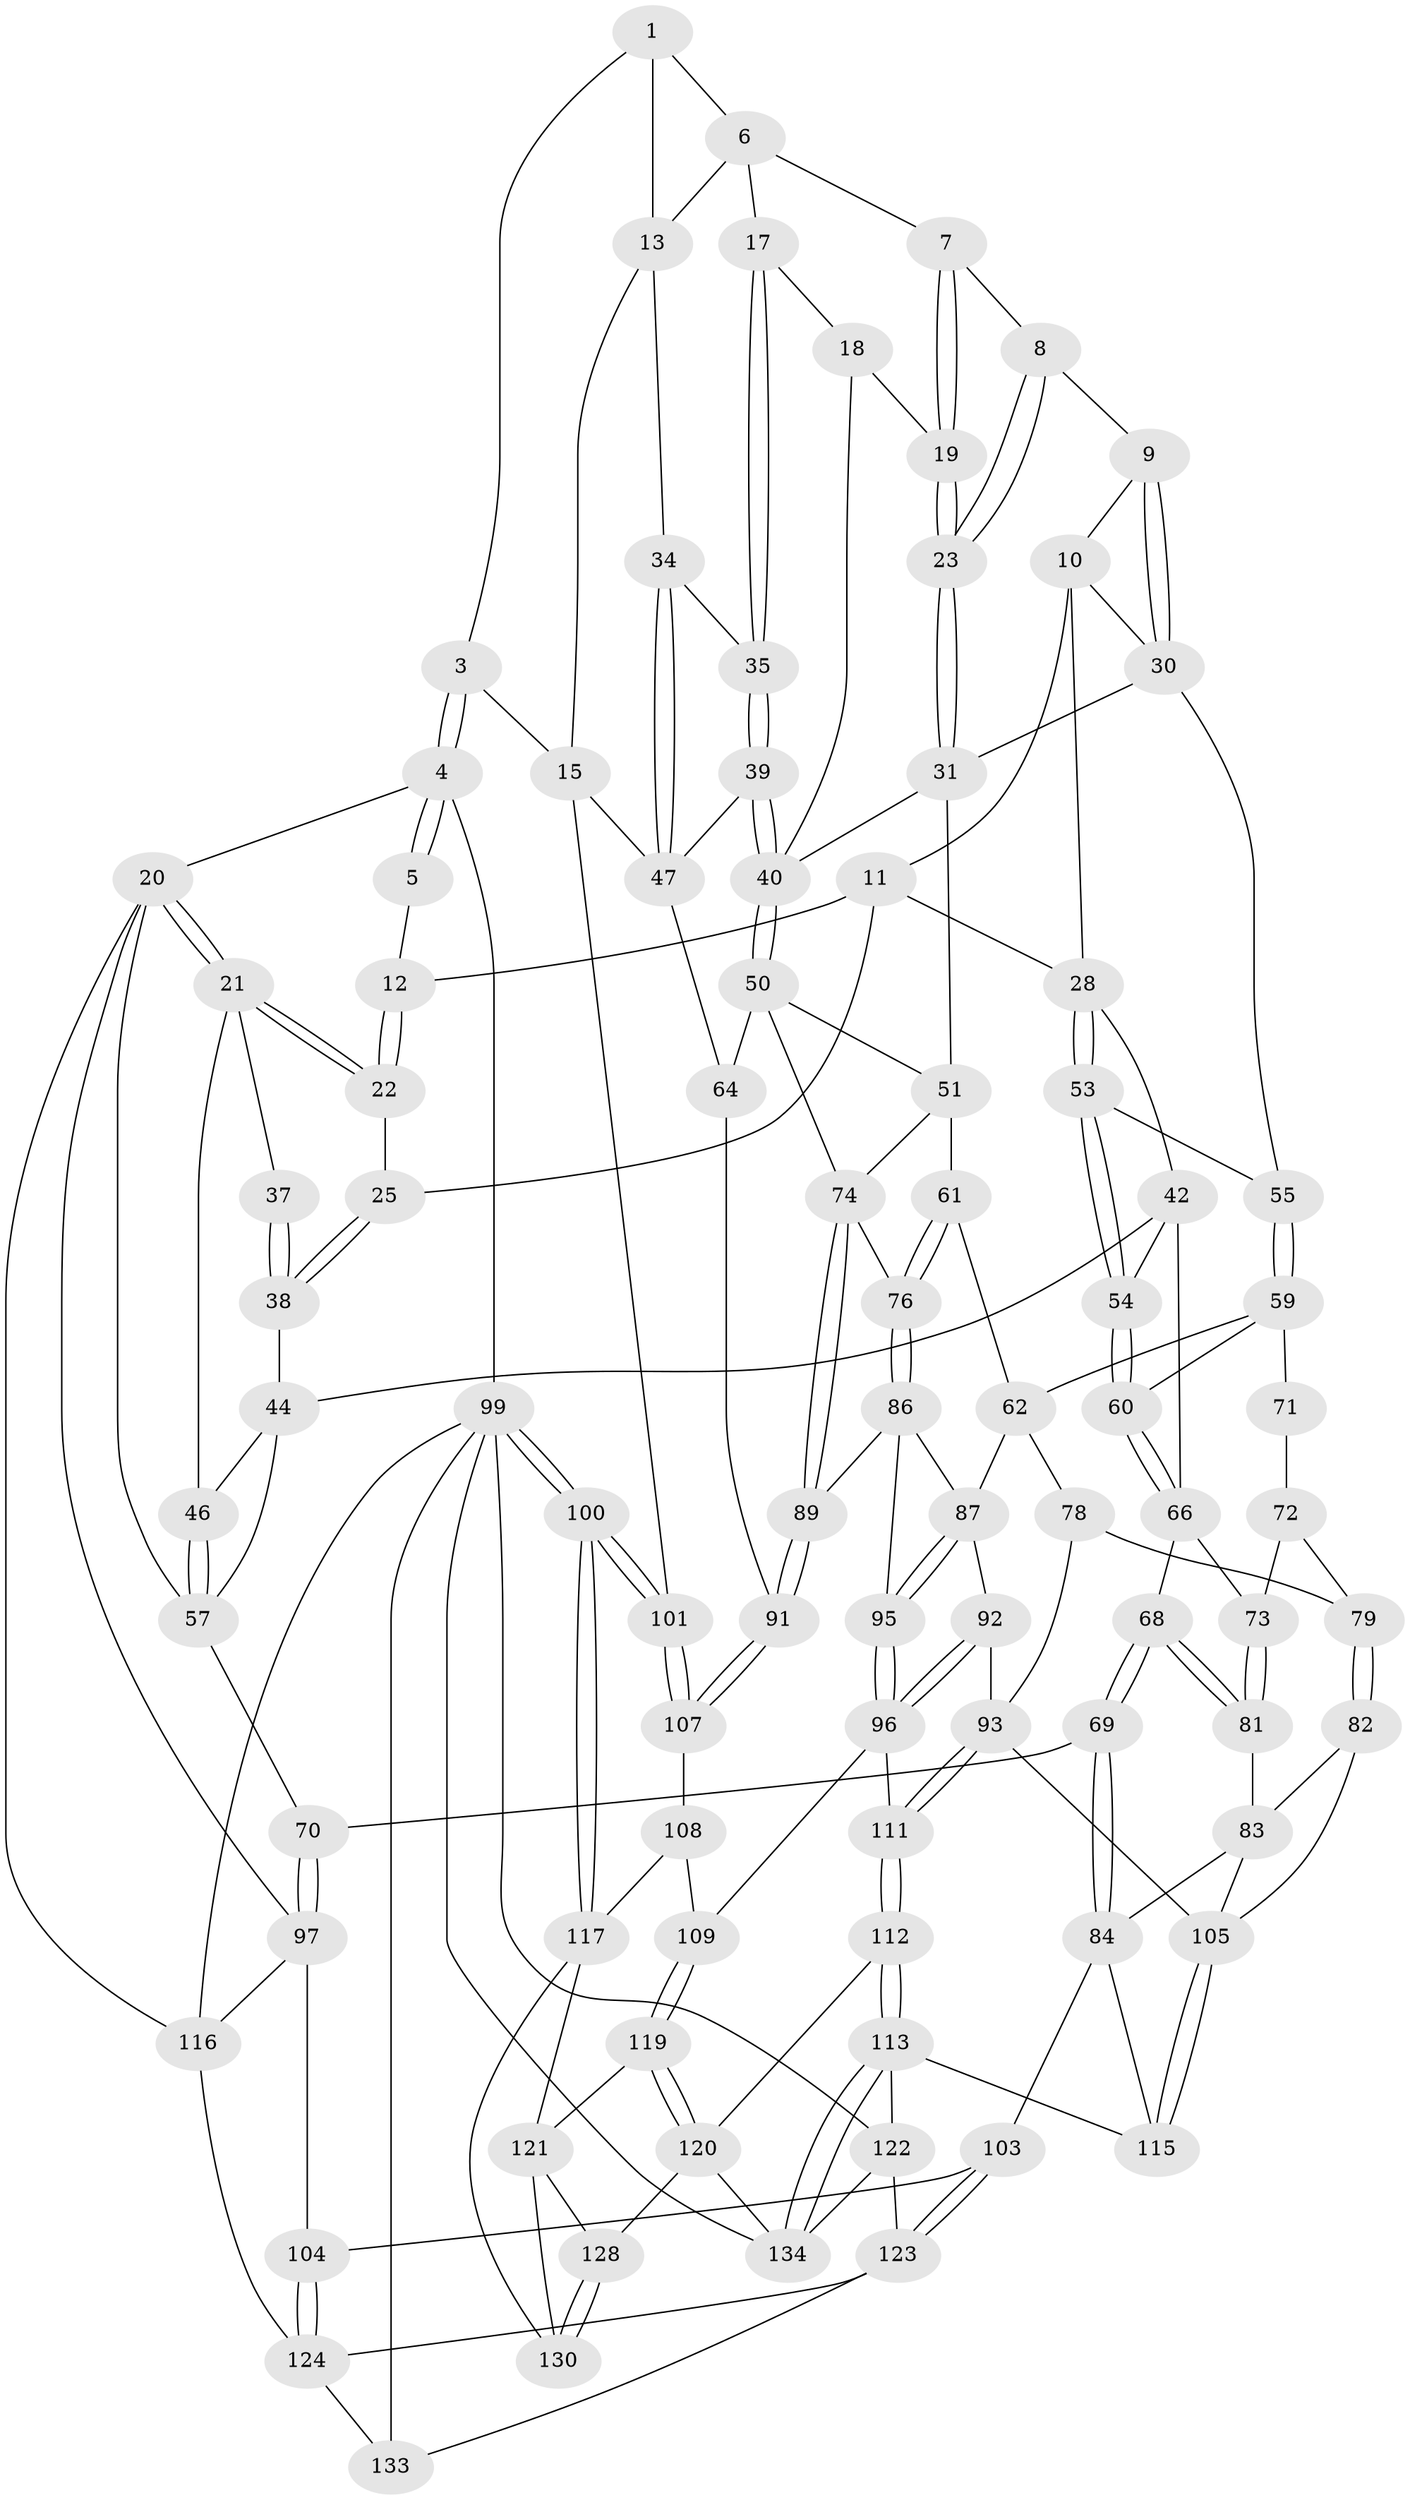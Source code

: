 // Generated by graph-tools (version 1.1) at 2025/52/02/27/25 19:52:39]
// undirected, 94 vertices, 212 edges
graph export_dot {
graph [start="1"]
  node [color=gray90,style=filled];
  1 [pos="+0.8138655348930134+0",super="+2"];
  3 [pos="+1+0.046403119933141494"];
  4 [pos="+1+0"];
  5 [pos="+0.813844422462861+0"];
  6 [pos="+0.8115611634990768+0",super="+14"];
  7 [pos="+0.6547737979527016+0.07292020715490838"];
  8 [pos="+0.4768160635914415+0"];
  9 [pos="+0.4548057772421825+0"];
  10 [pos="+0.363679620141899+0",super="+27"];
  11 [pos="+0.360998839762167+0",super="+24"];
  12 [pos="+0.35017160817730814+0"];
  13 [pos="+0.9645367083078641+0.056258191177231624",super="+16"];
  15 [pos="+1+0.24698695728367473",super="+48"];
  17 [pos="+0.8326482800502758+0.07302584060609821"];
  18 [pos="+0.780533658059863+0.0990450346933112"];
  19 [pos="+0.6799488820703135+0.11773628013632148"];
  20 [pos="+0+0",super="+56"];
  21 [pos="+0+0",super="+36"];
  22 [pos="+0+0"];
  23 [pos="+0.6431457107396646+0.19119993273137711"];
  25 [pos="+0.22239557947615607+0.15024488453827406",super="+26"];
  28 [pos="+0.3700487237287492+0.23156011137421978",super="+29"];
  30 [pos="+0.503319109967925+0.20754033610076084",super="+33"];
  31 [pos="+0.6428204757860317+0.19243845367625692",super="+32"];
  34 [pos="+0.978040010688513+0.16957381903292837"];
  35 [pos="+0.8501329059280502+0.10325586209409506"];
  37 [pos="+0.11873126166161341+0.15551396700732412"];
  38 [pos="+0.21218306733725387+0.17501517386042773"];
  39 [pos="+0.8360864509763272+0.2731903045960738"];
  40 [pos="+0.8160521658091214+0.2829172896773321",super="+41"];
  42 [pos="+0.2838558889688685+0.29603356341710274",super="+43"];
  44 [pos="+0.26661658009702627+0.29376060632495904",super="+45"];
  46 [pos="+0.08559909073123381+0.25413214795335753"];
  47 [pos="+0.8599958018828504+0.2770247612899676",super="+49"];
  50 [pos="+0.8081432743121351+0.2929307158601353",super="+65"];
  51 [pos="+0.7176796007914082+0.33460573601749843",super="+52"];
  53 [pos="+0.35680198453126244+0.25473817796049464"];
  54 [pos="+0.32166177901815196+0.295300668529736"];
  55 [pos="+0.46582320057563575+0.30437564035787545"];
  57 [pos="+0+0.3792599515261764",super="+58"];
  59 [pos="+0.4586417122751959+0.3343036105966165",super="+63"];
  60 [pos="+0.3655730068191555+0.34616948563248406"];
  61 [pos="+0.6232912020670472+0.33823485938608716"];
  62 [pos="+0.558100624545772+0.4087209548021774",super="+77"];
  64 [pos="+1+0.4764857210634164"];
  66 [pos="+0.36559070162235374+0.346418348407677",super="+67"];
  68 [pos="+0.27690120927928763+0.45996356186115583"];
  69 [pos="+0.2550405964196487+0.480439302785862"];
  70 [pos="+0.2398177349023124+0.4727814297139853"];
  71 [pos="+0.49786864041142265+0.39688865589925243"];
  72 [pos="+0.4119742130277945+0.43736107627553444",super="+80"];
  73 [pos="+0.3908070049850871+0.4341168949993887"];
  74 [pos="+0.807625778598821+0.45569928687073463",super="+75"];
  76 [pos="+0.6921679994008285+0.46705742045726373"];
  78 [pos="+0.5067015369216628+0.5325342359344288"];
  79 [pos="+0.4643930489387339+0.5310872723381845"];
  81 [pos="+0.3818164760020622+0.44203049319274934"];
  82 [pos="+0.43116504771430775+0.5525515979649525"];
  83 [pos="+0.3800313137782327+0.46388613190841327",super="+85"];
  84 [pos="+0.2826352148490114+0.5929834150961427",super="+102"];
  86 [pos="+0.6863542221646507+0.48604078266415063",super="+90"];
  87 [pos="+0.632553468502642+0.4988885169173919",super="+88"];
  89 [pos="+0.7646266017531839+0.5567248090116267"];
  91 [pos="+0.7917183335456442+0.6136437310867798"];
  92 [pos="+0.6010785869023919+0.606151515047619"];
  93 [pos="+0.5491613028993152+0.5973692520080105",super="+94"];
  95 [pos="+0.6334154016874421+0.5769992984695195"];
  96 [pos="+0.6139514610204275+0.6101281616887784",super="+110"];
  97 [pos="+0.008973332838979319+0.6170941308601526",super="+98"];
  99 [pos="+1+1",super="+132"];
  100 [pos="+1+0.9536619626371815"];
  101 [pos="+1+0.7044428752308715"];
  103 [pos="+0.17382934262561398+0.7029651935917228"];
  104 [pos="+0.17173338652400436+0.7019278031898283"];
  105 [pos="+0.44988070680124864+0.6935144704744812",super="+106"];
  107 [pos="+0.7885815387163313+0.638977942843767"];
  108 [pos="+0.777268109456106+0.6628043140313197"];
  109 [pos="+0.7244331779788377+0.6885934635704049"];
  111 [pos="+0.5546697803932643+0.7831385607352108"];
  112 [pos="+0.5003821666391806+0.8425967571400867"];
  113 [pos="+0.49608770831198856+0.8435146455366274",super="+114"];
  115 [pos="+0.45683947266440184+0.7326500390233766"];
  116 [pos="+0+0.7741021160111329"];
  117 [pos="+0.9538718398124113+0.8557742526890013",super="+118"];
  119 [pos="+0.7295778909304288+0.8171771006273952"];
  120 [pos="+0.6095867771972003+0.8759075721583316",super="+129"];
  121 [pos="+0.7345434567481802+0.8196764767598619",super="+127"];
  122 [pos="+0.3450328472656856+0.8480371307768504",super="+131"];
  123 [pos="+0.21808187444216393+0.8327573836747437",super="+126"];
  124 [pos="+0.0017362651891017248+0.8376141223632445",super="+125"];
  128 [pos="+0.7325734101681529+0.9649708918525328"];
  130 [pos="+0.8157697450663592+0.9102685621460158"];
  133 [pos="+0.15433513339805602+0.9701935208608902"];
  134 [pos="+0.4874887937759177+1",super="+135"];
  1 -- 6;
  1 -- 3;
  1 -- 13;
  3 -- 4;
  3 -- 4;
  3 -- 15;
  4 -- 5;
  4 -- 5;
  4 -- 20;
  4 -- 99;
  5 -- 12;
  6 -- 7;
  6 -- 17;
  6 -- 13;
  7 -- 8;
  7 -- 19;
  7 -- 19;
  8 -- 9;
  8 -- 23;
  8 -- 23;
  9 -- 10;
  9 -- 30;
  9 -- 30;
  10 -- 11;
  10 -- 28;
  10 -- 30;
  11 -- 12;
  11 -- 25;
  11 -- 28;
  12 -- 22;
  12 -- 22;
  13 -- 34;
  13 -- 15;
  15 -- 101;
  15 -- 47;
  17 -- 18;
  17 -- 35;
  17 -- 35;
  18 -- 19;
  18 -- 40;
  19 -- 23;
  19 -- 23;
  20 -- 21;
  20 -- 21;
  20 -- 116;
  20 -- 57;
  20 -- 97;
  21 -- 22;
  21 -- 22;
  21 -- 37;
  21 -- 46;
  22 -- 25;
  23 -- 31;
  23 -- 31;
  25 -- 38;
  25 -- 38;
  28 -- 53;
  28 -- 53;
  28 -- 42;
  30 -- 55;
  30 -- 31;
  31 -- 40;
  31 -- 51;
  34 -- 35;
  34 -- 47;
  34 -- 47;
  35 -- 39;
  35 -- 39;
  37 -- 38;
  37 -- 38;
  38 -- 44;
  39 -- 40;
  39 -- 40;
  39 -- 47;
  40 -- 50;
  40 -- 50;
  42 -- 54;
  42 -- 44;
  42 -- 66;
  44 -- 46;
  44 -- 57;
  46 -- 57;
  46 -- 57;
  47 -- 64;
  50 -- 51;
  50 -- 64;
  50 -- 74;
  51 -- 74;
  51 -- 61;
  53 -- 54;
  53 -- 54;
  53 -- 55;
  54 -- 60;
  54 -- 60;
  55 -- 59;
  55 -- 59;
  57 -- 70;
  59 -- 60;
  59 -- 62;
  59 -- 71;
  60 -- 66;
  60 -- 66;
  61 -- 62;
  61 -- 76;
  61 -- 76;
  62 -- 78;
  62 -- 87;
  64 -- 91;
  66 -- 73;
  66 -- 68;
  68 -- 69;
  68 -- 69;
  68 -- 81;
  68 -- 81;
  69 -- 70;
  69 -- 84;
  69 -- 84;
  70 -- 97;
  70 -- 97;
  71 -- 72 [weight=2];
  72 -- 73;
  72 -- 79;
  73 -- 81;
  73 -- 81;
  74 -- 89;
  74 -- 89;
  74 -- 76;
  76 -- 86;
  76 -- 86;
  78 -- 79;
  78 -- 93;
  79 -- 82;
  79 -- 82;
  81 -- 83;
  82 -- 83;
  82 -- 105;
  83 -- 84;
  83 -- 105;
  84 -- 115;
  84 -- 103;
  86 -- 87;
  86 -- 89;
  86 -- 95;
  87 -- 95;
  87 -- 95;
  87 -- 92;
  89 -- 91;
  89 -- 91;
  91 -- 107;
  91 -- 107;
  92 -- 93;
  92 -- 96;
  92 -- 96;
  93 -- 111;
  93 -- 111;
  93 -- 105;
  95 -- 96;
  95 -- 96;
  96 -- 109;
  96 -- 111;
  97 -- 104;
  97 -- 116;
  99 -- 100;
  99 -- 100;
  99 -- 134;
  99 -- 122;
  99 -- 116;
  99 -- 133;
  100 -- 101;
  100 -- 101;
  100 -- 117;
  100 -- 117;
  101 -- 107;
  101 -- 107;
  103 -- 104;
  103 -- 123;
  103 -- 123;
  104 -- 124;
  104 -- 124;
  105 -- 115;
  105 -- 115;
  107 -- 108;
  108 -- 109;
  108 -- 117;
  109 -- 119;
  109 -- 119;
  111 -- 112;
  111 -- 112;
  112 -- 113;
  112 -- 113;
  112 -- 120;
  113 -- 134;
  113 -- 134;
  113 -- 122;
  113 -- 115;
  116 -- 124;
  117 -- 130;
  117 -- 121;
  119 -- 120;
  119 -- 120;
  119 -- 121;
  120 -- 128;
  120 -- 134;
  121 -- 128;
  121 -- 130;
  122 -- 123;
  122 -- 134;
  123 -- 124;
  123 -- 133;
  124 -- 133;
  128 -- 130;
  128 -- 130;
}
